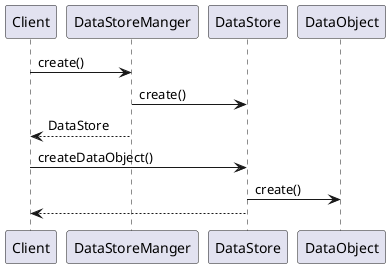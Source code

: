@startuml
Client -> DataStoreManger:create()
DataStoreManger -> DataStore:create()
DataStoreManger --> Client:DataStore

Client -> DataStore:createDataObject()
DataStore -> DataObject:create()
DataStore --> Client
@enduml